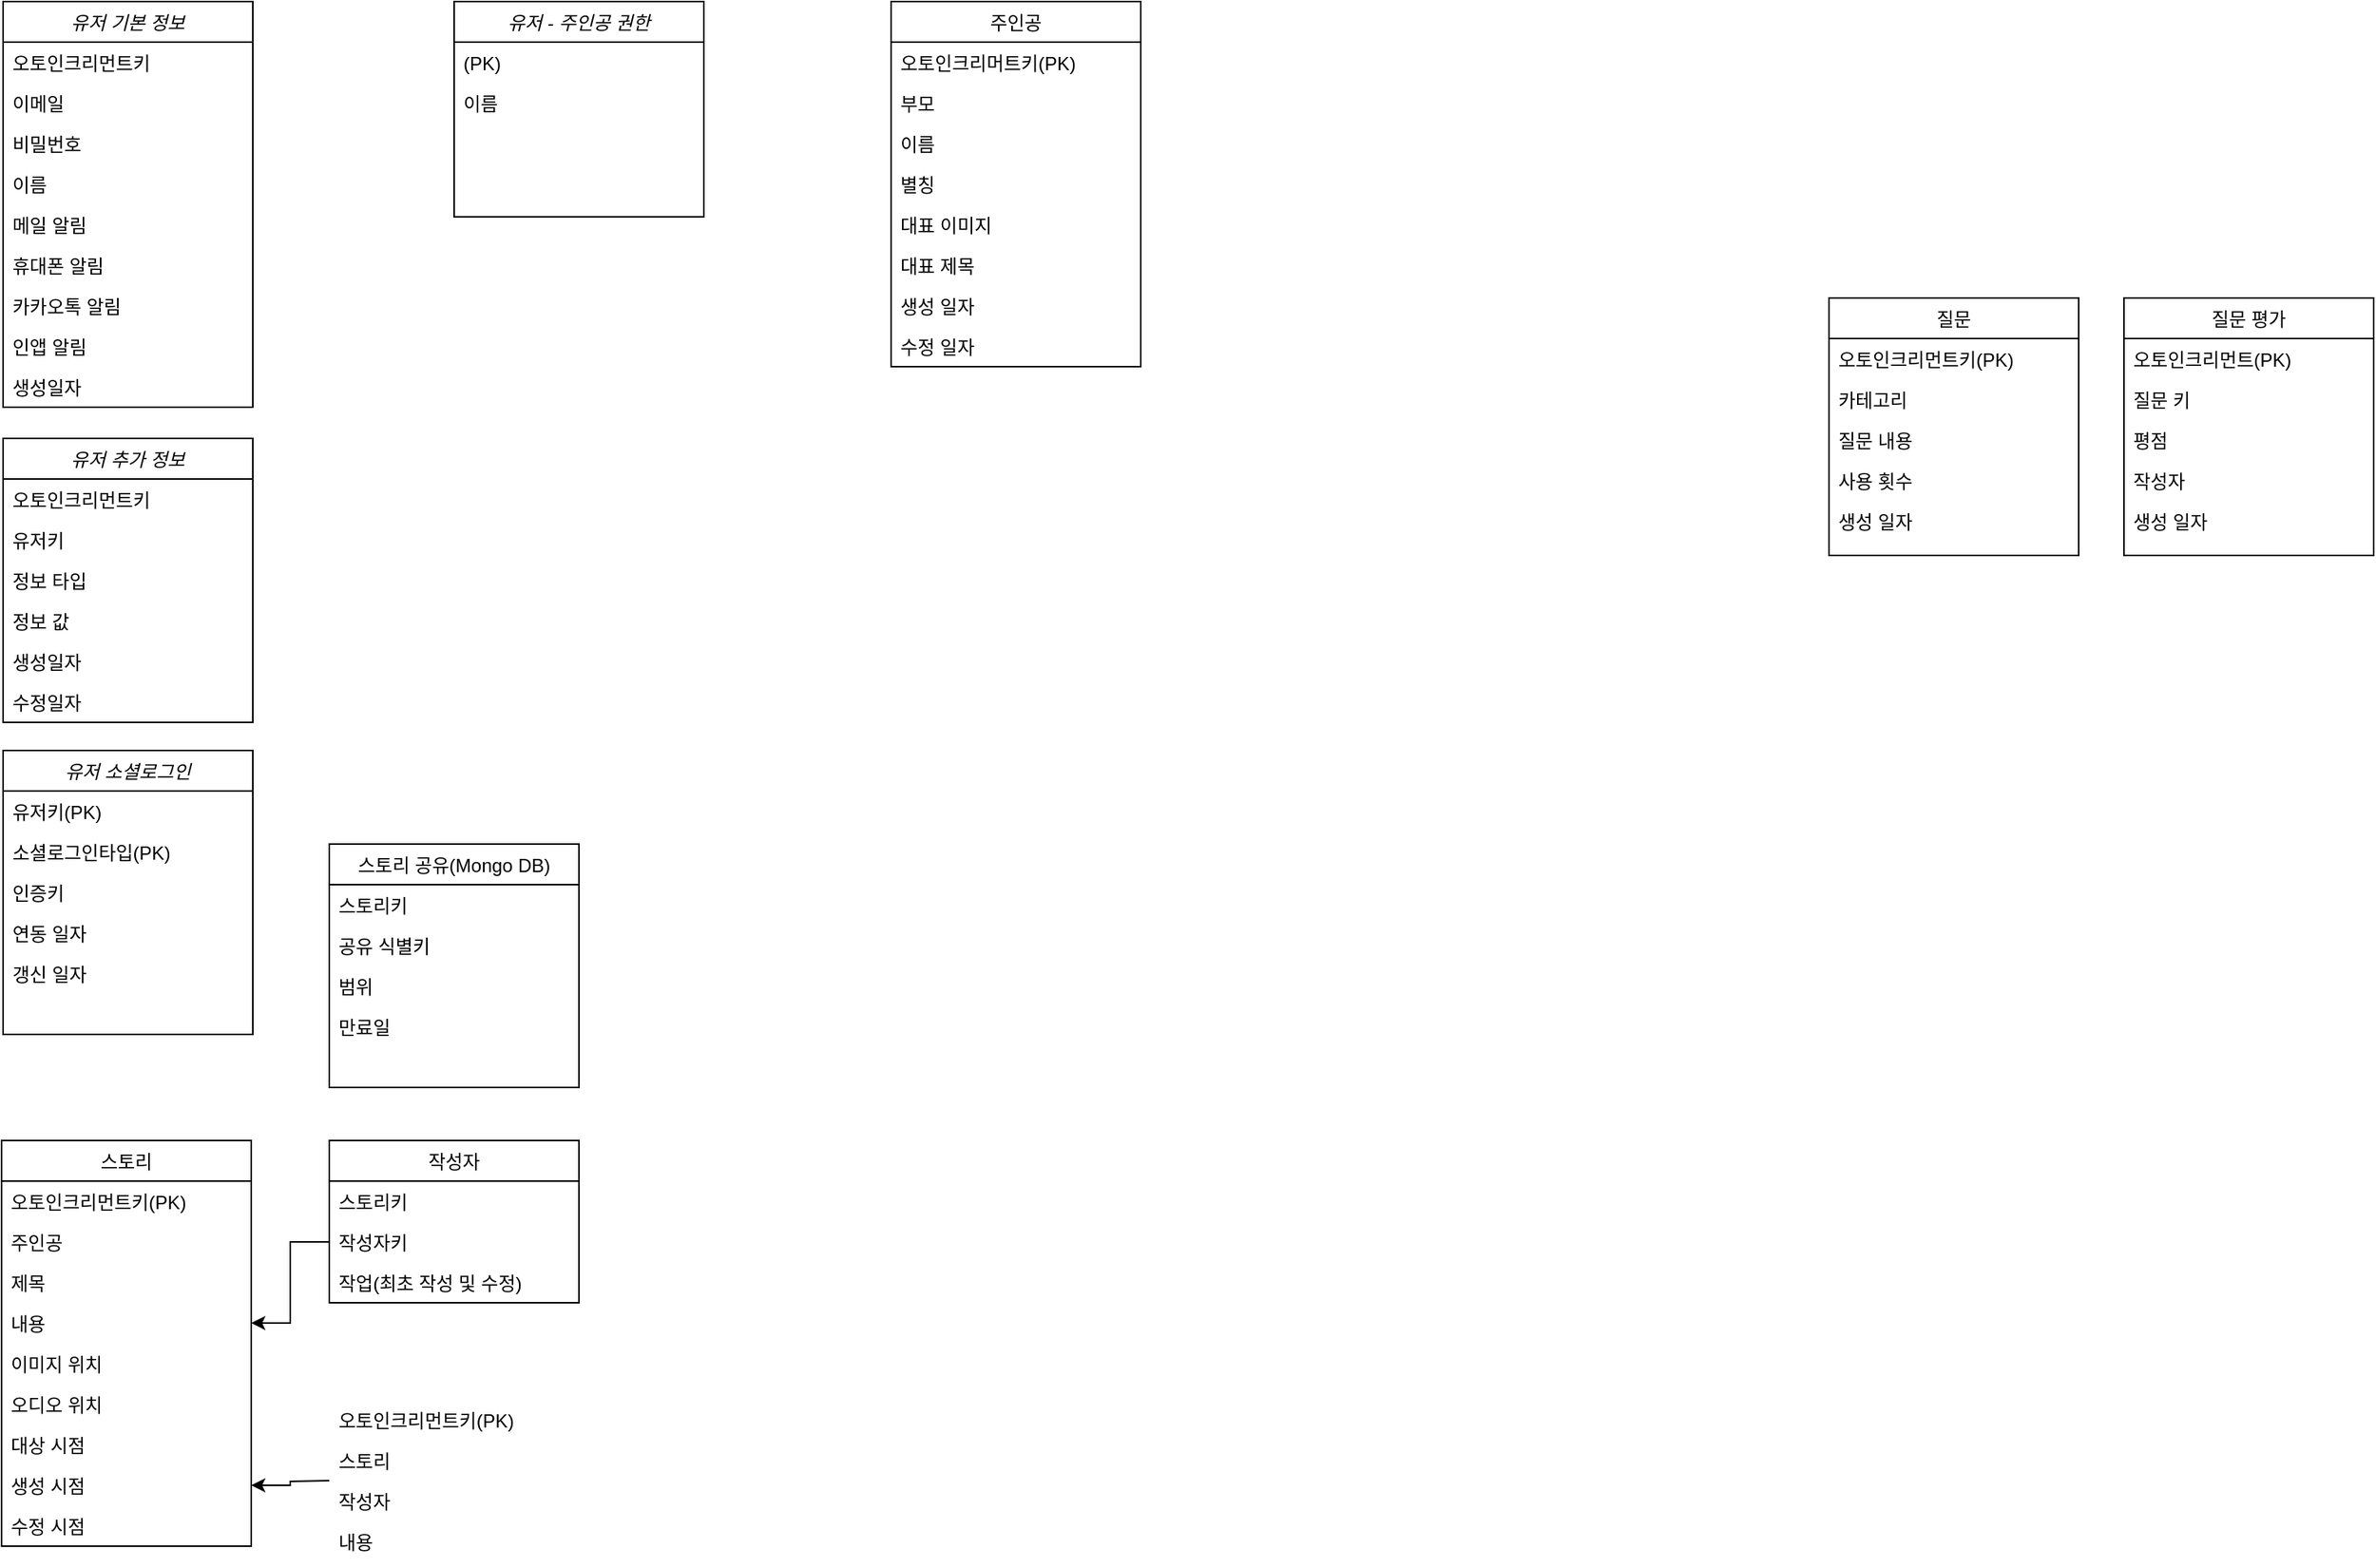 <mxfile version="15.3.8" type="github">
  <diagram id="zCuhps9d2ydYR9ICXhhv" name="Page-1">
    <mxGraphModel dx="2066" dy="1069" grid="1" gridSize="10" guides="1" tooltips="1" connect="1" arrows="1" fold="1" page="1" pageScale="1" pageWidth="827" pageHeight="1169" math="0" shadow="0">
      <root>
        <mxCell id="0" />
        <mxCell id="1" parent="0" />
        <mxCell id="x-CuOC5TxTOFJ6LYRY21-1" value="유저 기본 정보" style="swimlane;fontStyle=2;align=center;verticalAlign=top;childLayout=stackLayout;horizontal=1;startSize=26;horizontalStack=0;resizeParent=1;resizeLast=0;collapsible=1;marginBottom=0;rounded=0;shadow=0;strokeWidth=1;" parent="1" vertex="1">
          <mxGeometry x="71" y="80" width="160" height="260" as="geometry">
            <mxRectangle x="230" y="140" width="160" height="26" as="alternateBounds" />
          </mxGeometry>
        </mxCell>
        <mxCell id="x-CuOC5TxTOFJ6LYRY21-2" value="오토인크리먼트키" style="text;align=left;verticalAlign=top;spacingLeft=4;spacingRight=4;overflow=hidden;rotatable=0;points=[[0,0.5],[1,0.5]];portConstraint=eastwest;rounded=0;shadow=0;html=0;" parent="x-CuOC5TxTOFJ6LYRY21-1" vertex="1">
          <mxGeometry y="26" width="160" height="26" as="geometry" />
        </mxCell>
        <mxCell id="x-CuOC5TxTOFJ6LYRY21-3" value="이메일" style="text;align=left;verticalAlign=top;spacingLeft=4;spacingRight=4;overflow=hidden;rotatable=0;points=[[0,0.5],[1,0.5]];portConstraint=eastwest;rounded=0;shadow=0;html=0;" parent="x-CuOC5TxTOFJ6LYRY21-1" vertex="1">
          <mxGeometry y="52" width="160" height="26" as="geometry" />
        </mxCell>
        <mxCell id="x-CuOC5TxTOFJ6LYRY21-4" value="비밀번호" style="text;align=left;verticalAlign=top;spacingLeft=4;spacingRight=4;overflow=hidden;rotatable=0;points=[[0,0.5],[1,0.5]];portConstraint=eastwest;rounded=0;shadow=0;html=0;" parent="x-CuOC5TxTOFJ6LYRY21-1" vertex="1">
          <mxGeometry y="78" width="160" height="26" as="geometry" />
        </mxCell>
        <mxCell id="x-CuOC5TxTOFJ6LYRY21-5" value="이름" style="text;align=left;verticalAlign=top;spacingLeft=4;spacingRight=4;overflow=hidden;rotatable=0;points=[[0,0.5],[1,0.5]];portConstraint=eastwest;rounded=0;shadow=0;html=0;" parent="x-CuOC5TxTOFJ6LYRY21-1" vertex="1">
          <mxGeometry y="104" width="160" height="26" as="geometry" />
        </mxCell>
        <mxCell id="x-CuOC5TxTOFJ6LYRY21-6" value="메일 알림" style="text;align=left;verticalAlign=top;spacingLeft=4;spacingRight=4;overflow=hidden;rotatable=0;points=[[0,0.5],[1,0.5]];portConstraint=eastwest;rounded=0;shadow=0;html=0;" parent="x-CuOC5TxTOFJ6LYRY21-1" vertex="1">
          <mxGeometry y="130" width="160" height="26" as="geometry" />
        </mxCell>
        <mxCell id="x-CuOC5TxTOFJ6LYRY21-7" value="휴대폰 알림" style="text;align=left;verticalAlign=top;spacingLeft=4;spacingRight=4;overflow=hidden;rotatable=0;points=[[0,0.5],[1,0.5]];portConstraint=eastwest;rounded=0;shadow=0;html=0;" parent="x-CuOC5TxTOFJ6LYRY21-1" vertex="1">
          <mxGeometry y="156" width="160" height="26" as="geometry" />
        </mxCell>
        <mxCell id="x-CuOC5TxTOFJ6LYRY21-8" value="카카오톡 알림" style="text;align=left;verticalAlign=top;spacingLeft=4;spacingRight=4;overflow=hidden;rotatable=0;points=[[0,0.5],[1,0.5]];portConstraint=eastwest;rounded=0;shadow=0;html=0;" parent="x-CuOC5TxTOFJ6LYRY21-1" vertex="1">
          <mxGeometry y="182" width="160" height="26" as="geometry" />
        </mxCell>
        <mxCell id="x-CuOC5TxTOFJ6LYRY21-9" value="인앱 알림" style="text;align=left;verticalAlign=top;spacingLeft=4;spacingRight=4;overflow=hidden;rotatable=0;points=[[0,0.5],[1,0.5]];portConstraint=eastwest;rounded=0;shadow=0;html=0;" parent="x-CuOC5TxTOFJ6LYRY21-1" vertex="1">
          <mxGeometry y="208" width="160" height="26" as="geometry" />
        </mxCell>
        <mxCell id="x-CuOC5TxTOFJ6LYRY21-10" value="생성일자" style="text;align=left;verticalAlign=top;spacingLeft=4;spacingRight=4;overflow=hidden;rotatable=0;points=[[0,0.5],[1,0.5]];portConstraint=eastwest;rounded=0;shadow=0;html=0;" parent="x-CuOC5TxTOFJ6LYRY21-1" vertex="1">
          <mxGeometry y="234" width="160" height="26" as="geometry" />
        </mxCell>
        <mxCell id="x-CuOC5TxTOFJ6LYRY21-11" value="스토리" style="swimlane;fontStyle=0;align=center;verticalAlign=top;childLayout=stackLayout;horizontal=1;startSize=26;horizontalStack=0;resizeParent=1;resizeLast=0;collapsible=1;marginBottom=0;rounded=0;shadow=0;strokeWidth=1;" parent="1" vertex="1">
          <mxGeometry x="70" y="810" width="160" height="260" as="geometry">
            <mxRectangle x="130" y="380" width="160" height="26" as="alternateBounds" />
          </mxGeometry>
        </mxCell>
        <mxCell id="x-CuOC5TxTOFJ6LYRY21-12" value="오토인크리먼트키(PK)" style="text;align=left;verticalAlign=top;spacingLeft=4;spacingRight=4;overflow=hidden;rotatable=0;points=[[0,0.5],[1,0.5]];portConstraint=eastwest;" parent="x-CuOC5TxTOFJ6LYRY21-11" vertex="1">
          <mxGeometry y="26" width="160" height="26" as="geometry" />
        </mxCell>
        <mxCell id="x-CuOC5TxTOFJ6LYRY21-13" value="주인공" style="text;align=left;verticalAlign=top;spacingLeft=4;spacingRight=4;overflow=hidden;rotatable=0;points=[[0,0.5],[1,0.5]];portConstraint=eastwest;" parent="x-CuOC5TxTOFJ6LYRY21-11" vertex="1">
          <mxGeometry y="52" width="160" height="26" as="geometry" />
        </mxCell>
        <mxCell id="x-CuOC5TxTOFJ6LYRY21-14" value="제목" style="text;align=left;verticalAlign=top;spacingLeft=4;spacingRight=4;overflow=hidden;rotatable=0;points=[[0,0.5],[1,0.5]];portConstraint=eastwest;" parent="x-CuOC5TxTOFJ6LYRY21-11" vertex="1">
          <mxGeometry y="78" width="160" height="26" as="geometry" />
        </mxCell>
        <mxCell id="x-CuOC5TxTOFJ6LYRY21-15" value="내용" style="text;align=left;verticalAlign=top;spacingLeft=4;spacingRight=4;overflow=hidden;rotatable=0;points=[[0,0.5],[1,0.5]];portConstraint=eastwest;" parent="x-CuOC5TxTOFJ6LYRY21-11" vertex="1">
          <mxGeometry y="104" width="160" height="26" as="geometry" />
        </mxCell>
        <mxCell id="x-CuOC5TxTOFJ6LYRY21-16" value="이미지 위치" style="text;align=left;verticalAlign=top;spacingLeft=4;spacingRight=4;overflow=hidden;rotatable=0;points=[[0,0.5],[1,0.5]];portConstraint=eastwest;" parent="x-CuOC5TxTOFJ6LYRY21-11" vertex="1">
          <mxGeometry y="130" width="160" height="26" as="geometry" />
        </mxCell>
        <mxCell id="x-CuOC5TxTOFJ6LYRY21-17" value="오디오 위치" style="text;align=left;verticalAlign=top;spacingLeft=4;spacingRight=4;overflow=hidden;rotatable=0;points=[[0,0.5],[1,0.5]];portConstraint=eastwest;" parent="x-CuOC5TxTOFJ6LYRY21-11" vertex="1">
          <mxGeometry y="156" width="160" height="26" as="geometry" />
        </mxCell>
        <mxCell id="x-CuOC5TxTOFJ6LYRY21-18" value="대상 시점" style="text;align=left;verticalAlign=top;spacingLeft=4;spacingRight=4;overflow=hidden;rotatable=0;points=[[0,0.5],[1,0.5]];portConstraint=eastwest;" parent="x-CuOC5TxTOFJ6LYRY21-11" vertex="1">
          <mxGeometry y="182" width="160" height="26" as="geometry" />
        </mxCell>
        <mxCell id="x-CuOC5TxTOFJ6LYRY21-19" value="생성 시점" style="text;align=left;verticalAlign=top;spacingLeft=4;spacingRight=4;overflow=hidden;rotatable=0;points=[[0,0.5],[1,0.5]];portConstraint=eastwest;" parent="x-CuOC5TxTOFJ6LYRY21-11" vertex="1">
          <mxGeometry y="208" width="160" height="26" as="geometry" />
        </mxCell>
        <mxCell id="x-CuOC5TxTOFJ6LYRY21-20" value="수정 시점" style="text;align=left;verticalAlign=top;spacingLeft=4;spacingRight=4;overflow=hidden;rotatable=0;points=[[0,0.5],[1,0.5]];portConstraint=eastwest;" parent="x-CuOC5TxTOFJ6LYRY21-11" vertex="1">
          <mxGeometry y="234" width="160" height="26" as="geometry" />
        </mxCell>
        <mxCell id="x-CuOC5TxTOFJ6LYRY21-21" value="작성자" style="swimlane;fontStyle=0;align=center;verticalAlign=top;childLayout=stackLayout;horizontal=1;startSize=26;horizontalStack=0;resizeParent=1;resizeLast=0;collapsible=1;marginBottom=0;rounded=0;shadow=0;strokeWidth=1;" parent="1" vertex="1">
          <mxGeometry x="280" y="810" width="160" height="104" as="geometry">
            <mxRectangle x="340" y="380" width="170" height="26" as="alternateBounds" />
          </mxGeometry>
        </mxCell>
        <mxCell id="x-CuOC5TxTOFJ6LYRY21-22" value="스토리키" style="text;align=left;verticalAlign=top;spacingLeft=4;spacingRight=4;overflow=hidden;rotatable=0;points=[[0,0.5],[1,0.5]];portConstraint=eastwest;" parent="x-CuOC5TxTOFJ6LYRY21-21" vertex="1">
          <mxGeometry y="26" width="160" height="26" as="geometry" />
        </mxCell>
        <mxCell id="x-CuOC5TxTOFJ6LYRY21-23" value="작성자키" style="text;align=left;verticalAlign=top;spacingLeft=4;spacingRight=4;overflow=hidden;rotatable=0;points=[[0,0.5],[1,0.5]];portConstraint=eastwest;" parent="x-CuOC5TxTOFJ6LYRY21-21" vertex="1">
          <mxGeometry y="52" width="160" height="26" as="geometry" />
        </mxCell>
        <mxCell id="x-CuOC5TxTOFJ6LYRY21-24" value="작업(최초 작성 및 수정)" style="text;align=left;verticalAlign=top;spacingLeft=4;spacingRight=4;overflow=hidden;rotatable=0;points=[[0,0.5],[1,0.5]];portConstraint=eastwest;" parent="x-CuOC5TxTOFJ6LYRY21-21" vertex="1">
          <mxGeometry y="78" width="160" height="26" as="geometry" />
        </mxCell>
        <mxCell id="x-CuOC5TxTOFJ6LYRY21-25" value="주인공" style="swimlane;fontStyle=0;align=center;verticalAlign=top;childLayout=stackLayout;horizontal=1;startSize=26;horizontalStack=0;resizeParent=1;resizeLast=0;collapsible=1;marginBottom=0;rounded=0;shadow=0;strokeWidth=1;" parent="1" vertex="1">
          <mxGeometry x="640" y="80" width="160" height="234" as="geometry">
            <mxRectangle x="550" y="140" width="160" height="26" as="alternateBounds" />
          </mxGeometry>
        </mxCell>
        <mxCell id="x-CuOC5TxTOFJ6LYRY21-26" value="오토인크리머트키(PK)" style="text;align=left;verticalAlign=top;spacingLeft=4;spacingRight=4;overflow=hidden;rotatable=0;points=[[0,0.5],[1,0.5]];portConstraint=eastwest;" parent="x-CuOC5TxTOFJ6LYRY21-25" vertex="1">
          <mxGeometry y="26" width="160" height="26" as="geometry" />
        </mxCell>
        <mxCell id="x-CuOC5TxTOFJ6LYRY21-27" value="부모" style="text;align=left;verticalAlign=top;spacingLeft=4;spacingRight=4;overflow=hidden;rotatable=0;points=[[0,0.5],[1,0.5]];portConstraint=eastwest;rounded=0;shadow=0;html=0;" parent="x-CuOC5TxTOFJ6LYRY21-25" vertex="1">
          <mxGeometry y="52" width="160" height="26" as="geometry" />
        </mxCell>
        <mxCell id="x-CuOC5TxTOFJ6LYRY21-28" value="이름" style="text;align=left;verticalAlign=top;spacingLeft=4;spacingRight=4;overflow=hidden;rotatable=0;points=[[0,0.5],[1,0.5]];portConstraint=eastwest;rounded=0;shadow=0;html=0;" parent="x-CuOC5TxTOFJ6LYRY21-25" vertex="1">
          <mxGeometry y="78" width="160" height="26" as="geometry" />
        </mxCell>
        <mxCell id="x-CuOC5TxTOFJ6LYRY21-29" value="별칭" style="text;align=left;verticalAlign=top;spacingLeft=4;spacingRight=4;overflow=hidden;rotatable=0;points=[[0,0.5],[1,0.5]];portConstraint=eastwest;rounded=0;shadow=0;html=0;" parent="x-CuOC5TxTOFJ6LYRY21-25" vertex="1">
          <mxGeometry y="104" width="160" height="26" as="geometry" />
        </mxCell>
        <mxCell id="x-CuOC5TxTOFJ6LYRY21-30" value="대표 이미지" style="text;align=left;verticalAlign=top;spacingLeft=4;spacingRight=4;overflow=hidden;rotatable=0;points=[[0,0.5],[1,0.5]];portConstraint=eastwest;rounded=0;shadow=0;html=0;" parent="x-CuOC5TxTOFJ6LYRY21-25" vertex="1">
          <mxGeometry y="130" width="160" height="26" as="geometry" />
        </mxCell>
        <mxCell id="x-CuOC5TxTOFJ6LYRY21-31" value="대표 제목" style="text;align=left;verticalAlign=top;spacingLeft=4;spacingRight=4;overflow=hidden;rotatable=0;points=[[0,0.5],[1,0.5]];portConstraint=eastwest;rounded=0;shadow=0;html=0;" parent="x-CuOC5TxTOFJ6LYRY21-25" vertex="1">
          <mxGeometry y="156" width="160" height="26" as="geometry" />
        </mxCell>
        <mxCell id="x-CuOC5TxTOFJ6LYRY21-32" value="생성 일자" style="text;align=left;verticalAlign=top;spacingLeft=4;spacingRight=4;overflow=hidden;rotatable=0;points=[[0,0.5],[1,0.5]];portConstraint=eastwest;rounded=0;shadow=0;html=0;" parent="x-CuOC5TxTOFJ6LYRY21-25" vertex="1">
          <mxGeometry y="182" width="160" height="26" as="geometry" />
        </mxCell>
        <mxCell id="x-CuOC5TxTOFJ6LYRY21-33" value="수정 일자" style="text;align=left;verticalAlign=top;spacingLeft=4;spacingRight=4;overflow=hidden;rotatable=0;points=[[0,0.5],[1,0.5]];portConstraint=eastwest;" parent="x-CuOC5TxTOFJ6LYRY21-25" vertex="1">
          <mxGeometry y="208" width="160" height="26" as="geometry" />
        </mxCell>
        <mxCell id="x-CuOC5TxTOFJ6LYRY21-34" value="유저 - 주인공 권한" style="swimlane;fontStyle=2;align=center;verticalAlign=top;childLayout=stackLayout;horizontal=1;startSize=26;horizontalStack=0;resizeParent=1;resizeLast=0;collapsible=1;marginBottom=0;rounded=0;shadow=0;strokeWidth=1;" parent="1" vertex="1">
          <mxGeometry x="360" y="80" width="160" height="138" as="geometry">
            <mxRectangle x="230" y="140" width="160" height="26" as="alternateBounds" />
          </mxGeometry>
        </mxCell>
        <mxCell id="x-CuOC5TxTOFJ6LYRY21-35" value="(PK)" style="text;align=left;verticalAlign=top;spacingLeft=4;spacingRight=4;overflow=hidden;rotatable=0;points=[[0,0.5],[1,0.5]];portConstraint=eastwest;rounded=0;shadow=0;html=0;" parent="x-CuOC5TxTOFJ6LYRY21-34" vertex="1">
          <mxGeometry y="26" width="160" height="26" as="geometry" />
        </mxCell>
        <mxCell id="x-CuOC5TxTOFJ6LYRY21-36" value="이름" style="text;align=left;verticalAlign=top;spacingLeft=4;spacingRight=4;overflow=hidden;rotatable=0;points=[[0,0.5],[1,0.5]];portConstraint=eastwest;rounded=0;shadow=0;html=0;" parent="x-CuOC5TxTOFJ6LYRY21-34" vertex="1">
          <mxGeometry y="52" width="160" height="26" as="geometry" />
        </mxCell>
        <mxCell id="x-CuOC5TxTOFJ6LYRY21-37" value="" style="edgeStyle=orthogonalEdgeStyle;rounded=0;orthogonalLoop=1;jettySize=auto;html=1;" parent="1" target="x-CuOC5TxTOFJ6LYRY21-19" edge="1">
          <mxGeometry relative="1" as="geometry">
            <mxPoint x="280" y="1028" as="sourcePoint" />
          </mxGeometry>
        </mxCell>
        <mxCell id="x-CuOC5TxTOFJ6LYRY21-38" value="오토인크리먼트키(PK)" style="text;align=left;verticalAlign=top;spacingLeft=4;spacingRight=4;overflow=hidden;rotatable=0;points=[[0,0.5],[1,0.5]];portConstraint=eastwest;" parent="1" vertex="1">
          <mxGeometry x="280" y="976" width="160" height="26" as="geometry" />
        </mxCell>
        <mxCell id="x-CuOC5TxTOFJ6LYRY21-39" value="스토리" style="text;align=left;verticalAlign=top;spacingLeft=4;spacingRight=4;overflow=hidden;rotatable=0;points=[[0,0.5],[1,0.5]];portConstraint=eastwest;" parent="1" vertex="1">
          <mxGeometry x="280" y="1002" width="160" height="26" as="geometry" />
        </mxCell>
        <mxCell id="x-CuOC5TxTOFJ6LYRY21-40" value="작성자" style="text;align=left;verticalAlign=top;spacingLeft=4;spacingRight=4;overflow=hidden;rotatable=0;points=[[0,0.5],[1,0.5]];portConstraint=eastwest;" parent="1" vertex="1">
          <mxGeometry x="280" y="1028" width="160" height="26" as="geometry" />
        </mxCell>
        <mxCell id="x-CuOC5TxTOFJ6LYRY21-41" value="내용" style="text;align=left;verticalAlign=top;spacingLeft=4;spacingRight=4;overflow=hidden;rotatable=0;points=[[0,0.5],[1,0.5]];portConstraint=eastwest;" parent="1" vertex="1">
          <mxGeometry x="280" y="1054" width="160" height="26" as="geometry" />
        </mxCell>
        <mxCell id="x-CuOC5TxTOFJ6LYRY21-42" value="" style="edgeStyle=orthogonalEdgeStyle;rounded=0;orthogonalLoop=1;jettySize=auto;html=1;" parent="1" source="x-CuOC5TxTOFJ6LYRY21-23" target="x-CuOC5TxTOFJ6LYRY21-15" edge="1">
          <mxGeometry relative="1" as="geometry" />
        </mxCell>
        <mxCell id="x-CuOC5TxTOFJ6LYRY21-43" value="유저 추가 정보" style="swimlane;fontStyle=2;align=center;verticalAlign=top;childLayout=stackLayout;horizontal=1;startSize=26;horizontalStack=0;resizeParent=1;resizeLast=0;collapsible=1;marginBottom=0;rounded=0;shadow=0;strokeWidth=1;" parent="1" vertex="1">
          <mxGeometry x="71" y="360" width="160" height="182" as="geometry">
            <mxRectangle x="230" y="140" width="160" height="26" as="alternateBounds" />
          </mxGeometry>
        </mxCell>
        <mxCell id="x-CuOC5TxTOFJ6LYRY21-44" value="오토인크리먼트키" style="text;align=left;verticalAlign=top;spacingLeft=4;spacingRight=4;overflow=hidden;rotatable=0;points=[[0,0.5],[1,0.5]];portConstraint=eastwest;rounded=0;shadow=0;html=0;" parent="x-CuOC5TxTOFJ6LYRY21-43" vertex="1">
          <mxGeometry y="26" width="160" height="26" as="geometry" />
        </mxCell>
        <mxCell id="x-CuOC5TxTOFJ6LYRY21-45" value="유저키" style="text;align=left;verticalAlign=top;spacingLeft=4;spacingRight=4;overflow=hidden;rotatable=0;points=[[0,0.5],[1,0.5]];portConstraint=eastwest;rounded=0;shadow=0;html=0;" parent="x-CuOC5TxTOFJ6LYRY21-43" vertex="1">
          <mxGeometry y="52" width="160" height="26" as="geometry" />
        </mxCell>
        <mxCell id="x-CuOC5TxTOFJ6LYRY21-46" value="정보 타입" style="text;align=left;verticalAlign=top;spacingLeft=4;spacingRight=4;overflow=hidden;rotatable=0;points=[[0,0.5],[1,0.5]];portConstraint=eastwest;rounded=0;shadow=0;html=0;" parent="x-CuOC5TxTOFJ6LYRY21-43" vertex="1">
          <mxGeometry y="78" width="160" height="26" as="geometry" />
        </mxCell>
        <mxCell id="x-CuOC5TxTOFJ6LYRY21-47" value="정보 값" style="text;align=left;verticalAlign=top;spacingLeft=4;spacingRight=4;overflow=hidden;rotatable=0;points=[[0,0.5],[1,0.5]];portConstraint=eastwest;rounded=0;shadow=0;html=0;" parent="x-CuOC5TxTOFJ6LYRY21-43" vertex="1">
          <mxGeometry y="104" width="160" height="26" as="geometry" />
        </mxCell>
        <mxCell id="x-CuOC5TxTOFJ6LYRY21-48" value="생성일자" style="text;align=left;verticalAlign=top;spacingLeft=4;spacingRight=4;overflow=hidden;rotatable=0;points=[[0,0.5],[1,0.5]];portConstraint=eastwest;rounded=0;shadow=0;html=0;" parent="x-CuOC5TxTOFJ6LYRY21-43" vertex="1">
          <mxGeometry y="130" width="160" height="26" as="geometry" />
        </mxCell>
        <mxCell id="x-CuOC5TxTOFJ6LYRY21-49" value="수정일자" style="text;align=left;verticalAlign=top;spacingLeft=4;spacingRight=4;overflow=hidden;rotatable=0;points=[[0,0.5],[1,0.5]];portConstraint=eastwest;rounded=0;shadow=0;html=0;" parent="x-CuOC5TxTOFJ6LYRY21-43" vertex="1">
          <mxGeometry y="156" width="160" height="26" as="geometry" />
        </mxCell>
        <mxCell id="x-CuOC5TxTOFJ6LYRY21-50" value="질문" style="swimlane;fontStyle=0;align=center;verticalAlign=top;childLayout=stackLayout;horizontal=1;startSize=26;horizontalStack=0;resizeParent=1;resizeLast=0;collapsible=1;marginBottom=0;rounded=0;shadow=0;strokeWidth=1;" parent="1" vertex="1">
          <mxGeometry x="1241" y="270" width="160" height="165" as="geometry">
            <mxRectangle x="130" y="380" width="160" height="26" as="alternateBounds" />
          </mxGeometry>
        </mxCell>
        <mxCell id="x-CuOC5TxTOFJ6LYRY21-51" value="오토인크리먼트키(PK)" style="text;align=left;verticalAlign=top;spacingLeft=4;spacingRight=4;overflow=hidden;rotatable=0;points=[[0,0.5],[1,0.5]];portConstraint=eastwest;" parent="x-CuOC5TxTOFJ6LYRY21-50" vertex="1">
          <mxGeometry y="26" width="160" height="26" as="geometry" />
        </mxCell>
        <mxCell id="x-CuOC5TxTOFJ6LYRY21-52" value="카테고리" style="text;align=left;verticalAlign=top;spacingLeft=4;spacingRight=4;overflow=hidden;rotatable=0;points=[[0,0.5],[1,0.5]];portConstraint=eastwest;" parent="x-CuOC5TxTOFJ6LYRY21-50" vertex="1">
          <mxGeometry y="52" width="160" height="26" as="geometry" />
        </mxCell>
        <mxCell id="x-CuOC5TxTOFJ6LYRY21-53" value="질문 내용" style="text;align=left;verticalAlign=top;spacingLeft=4;spacingRight=4;overflow=hidden;rotatable=0;points=[[0,0.5],[1,0.5]];portConstraint=eastwest;" parent="x-CuOC5TxTOFJ6LYRY21-50" vertex="1">
          <mxGeometry y="78" width="160" height="26" as="geometry" />
        </mxCell>
        <mxCell id="x-CuOC5TxTOFJ6LYRY21-54" value="사용 횟수" style="text;align=left;verticalAlign=top;spacingLeft=4;spacingRight=4;overflow=hidden;rotatable=0;points=[[0,0.5],[1,0.5]];portConstraint=eastwest;" parent="x-CuOC5TxTOFJ6LYRY21-50" vertex="1">
          <mxGeometry y="104" width="160" height="26" as="geometry" />
        </mxCell>
        <mxCell id="x-CuOC5TxTOFJ6LYRY21-55" value="생성 일자" style="text;align=left;verticalAlign=top;spacingLeft=4;spacingRight=4;overflow=hidden;rotatable=0;points=[[0,0.5],[1,0.5]];portConstraint=eastwest;" parent="x-CuOC5TxTOFJ6LYRY21-50" vertex="1">
          <mxGeometry y="130" width="160" height="26" as="geometry" />
        </mxCell>
        <mxCell id="x-CuOC5TxTOFJ6LYRY21-56" value="질문 평가" style="swimlane;fontStyle=0;align=center;verticalAlign=top;childLayout=stackLayout;horizontal=1;startSize=26;horizontalStack=0;resizeParent=1;resizeLast=0;collapsible=1;marginBottom=0;rounded=0;shadow=0;strokeWidth=1;" parent="1" vertex="1">
          <mxGeometry x="1430" y="270" width="160" height="165" as="geometry">
            <mxRectangle x="130" y="380" width="160" height="26" as="alternateBounds" />
          </mxGeometry>
        </mxCell>
        <mxCell id="x-CuOC5TxTOFJ6LYRY21-57" value="오토인크리먼트(PK)" style="text;align=left;verticalAlign=top;spacingLeft=4;spacingRight=4;overflow=hidden;rotatable=0;points=[[0,0.5],[1,0.5]];portConstraint=eastwest;" parent="x-CuOC5TxTOFJ6LYRY21-56" vertex="1">
          <mxGeometry y="26" width="160" height="26" as="geometry" />
        </mxCell>
        <mxCell id="x-CuOC5TxTOFJ6LYRY21-58" value="질문 키" style="text;align=left;verticalAlign=top;spacingLeft=4;spacingRight=4;overflow=hidden;rotatable=0;points=[[0,0.5],[1,0.5]];portConstraint=eastwest;" parent="x-CuOC5TxTOFJ6LYRY21-56" vertex="1">
          <mxGeometry y="52" width="160" height="26" as="geometry" />
        </mxCell>
        <mxCell id="x-CuOC5TxTOFJ6LYRY21-59" value="평점" style="text;align=left;verticalAlign=top;spacingLeft=4;spacingRight=4;overflow=hidden;rotatable=0;points=[[0,0.5],[1,0.5]];portConstraint=eastwest;" parent="x-CuOC5TxTOFJ6LYRY21-56" vertex="1">
          <mxGeometry y="78" width="160" height="26" as="geometry" />
        </mxCell>
        <mxCell id="x-CuOC5TxTOFJ6LYRY21-60" value="작성자" style="text;align=left;verticalAlign=top;spacingLeft=4;spacingRight=4;overflow=hidden;rotatable=0;points=[[0,0.5],[1,0.5]];portConstraint=eastwest;" parent="x-CuOC5TxTOFJ6LYRY21-56" vertex="1">
          <mxGeometry y="104" width="160" height="26" as="geometry" />
        </mxCell>
        <mxCell id="x-CuOC5TxTOFJ6LYRY21-61" value="생성 일자" style="text;align=left;verticalAlign=top;spacingLeft=4;spacingRight=4;overflow=hidden;rotatable=0;points=[[0,0.5],[1,0.5]];portConstraint=eastwest;" parent="x-CuOC5TxTOFJ6LYRY21-56" vertex="1">
          <mxGeometry y="130" width="160" height="26" as="geometry" />
        </mxCell>
        <mxCell id="x-CuOC5TxTOFJ6LYRY21-62" value="유저 소셜로그인" style="swimlane;fontStyle=2;align=center;verticalAlign=top;childLayout=stackLayout;horizontal=1;startSize=26;horizontalStack=0;resizeParent=1;resizeLast=0;collapsible=1;marginBottom=0;rounded=0;shadow=0;strokeWidth=1;" parent="1" vertex="1">
          <mxGeometry x="71" y="560" width="160" height="182" as="geometry">
            <mxRectangle x="230" y="140" width="160" height="26" as="alternateBounds" />
          </mxGeometry>
        </mxCell>
        <mxCell id="x-CuOC5TxTOFJ6LYRY21-63" value="유저키(PK)" style="text;align=left;verticalAlign=top;spacingLeft=4;spacingRight=4;overflow=hidden;rotatable=0;points=[[0,0.5],[1,0.5]];portConstraint=eastwest;rounded=0;shadow=0;html=0;" parent="x-CuOC5TxTOFJ6LYRY21-62" vertex="1">
          <mxGeometry y="26" width="160" height="26" as="geometry" />
        </mxCell>
        <mxCell id="x-CuOC5TxTOFJ6LYRY21-64" value="소셜로그인타입(PK)" style="text;align=left;verticalAlign=top;spacingLeft=4;spacingRight=4;overflow=hidden;rotatable=0;points=[[0,0.5],[1,0.5]];portConstraint=eastwest;rounded=0;shadow=0;html=0;" parent="x-CuOC5TxTOFJ6LYRY21-62" vertex="1">
          <mxGeometry y="52" width="160" height="26" as="geometry" />
        </mxCell>
        <mxCell id="x-CuOC5TxTOFJ6LYRY21-65" value="인증키" style="text;align=left;verticalAlign=top;spacingLeft=4;spacingRight=4;overflow=hidden;rotatable=0;points=[[0,0.5],[1,0.5]];portConstraint=eastwest;rounded=0;shadow=0;html=0;" parent="x-CuOC5TxTOFJ6LYRY21-62" vertex="1">
          <mxGeometry y="78" width="160" height="26" as="geometry" />
        </mxCell>
        <mxCell id="x-CuOC5TxTOFJ6LYRY21-66" value="연동 일자" style="text;align=left;verticalAlign=top;spacingLeft=4;spacingRight=4;overflow=hidden;rotatable=0;points=[[0,0.5],[1,0.5]];portConstraint=eastwest;rounded=0;shadow=0;html=0;" parent="x-CuOC5TxTOFJ6LYRY21-62" vertex="1">
          <mxGeometry y="104" width="160" height="26" as="geometry" />
        </mxCell>
        <mxCell id="x-CuOC5TxTOFJ6LYRY21-67" value="갱신 일자" style="text;align=left;verticalAlign=top;spacingLeft=4;spacingRight=4;overflow=hidden;rotatable=0;points=[[0,0.5],[1,0.5]];portConstraint=eastwest;rounded=0;shadow=0;html=0;" parent="x-CuOC5TxTOFJ6LYRY21-62" vertex="1">
          <mxGeometry y="130" width="160" height="26" as="geometry" />
        </mxCell>
        <mxCell id="x-CuOC5TxTOFJ6LYRY21-68" value="스토리 공유(Mongo DB)" style="swimlane;fontStyle=0;align=center;verticalAlign=top;childLayout=stackLayout;horizontal=1;startSize=26;horizontalStack=0;resizeParent=1;resizeLast=0;collapsible=1;marginBottom=0;rounded=0;shadow=0;strokeWidth=1;" parent="1" vertex="1">
          <mxGeometry x="280" y="620" width="160" height="156" as="geometry">
            <mxRectangle x="340" y="380" width="170" height="26" as="alternateBounds" />
          </mxGeometry>
        </mxCell>
        <mxCell id="x-CuOC5TxTOFJ6LYRY21-69" value="스토리키" style="text;align=left;verticalAlign=top;spacingLeft=4;spacingRight=4;overflow=hidden;rotatable=0;points=[[0,0.5],[1,0.5]];portConstraint=eastwest;" parent="x-CuOC5TxTOFJ6LYRY21-68" vertex="1">
          <mxGeometry y="26" width="160" height="26" as="geometry" />
        </mxCell>
        <mxCell id="x-CuOC5TxTOFJ6LYRY21-70" value="공유 식별키" style="text;align=left;verticalAlign=top;spacingLeft=4;spacingRight=4;overflow=hidden;rotatable=0;points=[[0,0.5],[1,0.5]];portConstraint=eastwest;" parent="x-CuOC5TxTOFJ6LYRY21-68" vertex="1">
          <mxGeometry y="52" width="160" height="26" as="geometry" />
        </mxCell>
        <mxCell id="x-CuOC5TxTOFJ6LYRY21-71" value="범위" style="text;align=left;verticalAlign=top;spacingLeft=4;spacingRight=4;overflow=hidden;rotatable=0;points=[[0,0.5],[1,0.5]];portConstraint=eastwest;" parent="x-CuOC5TxTOFJ6LYRY21-68" vertex="1">
          <mxGeometry y="78" width="160" height="26" as="geometry" />
        </mxCell>
        <mxCell id="x-CuOC5TxTOFJ6LYRY21-72" value="만료일" style="text;align=left;verticalAlign=top;spacingLeft=4;spacingRight=4;overflow=hidden;rotatable=0;points=[[0,0.5],[1,0.5]];portConstraint=eastwest;" parent="x-CuOC5TxTOFJ6LYRY21-68" vertex="1">
          <mxGeometry y="104" width="160" height="26" as="geometry" />
        </mxCell>
      </root>
    </mxGraphModel>
  </diagram>
</mxfile>
